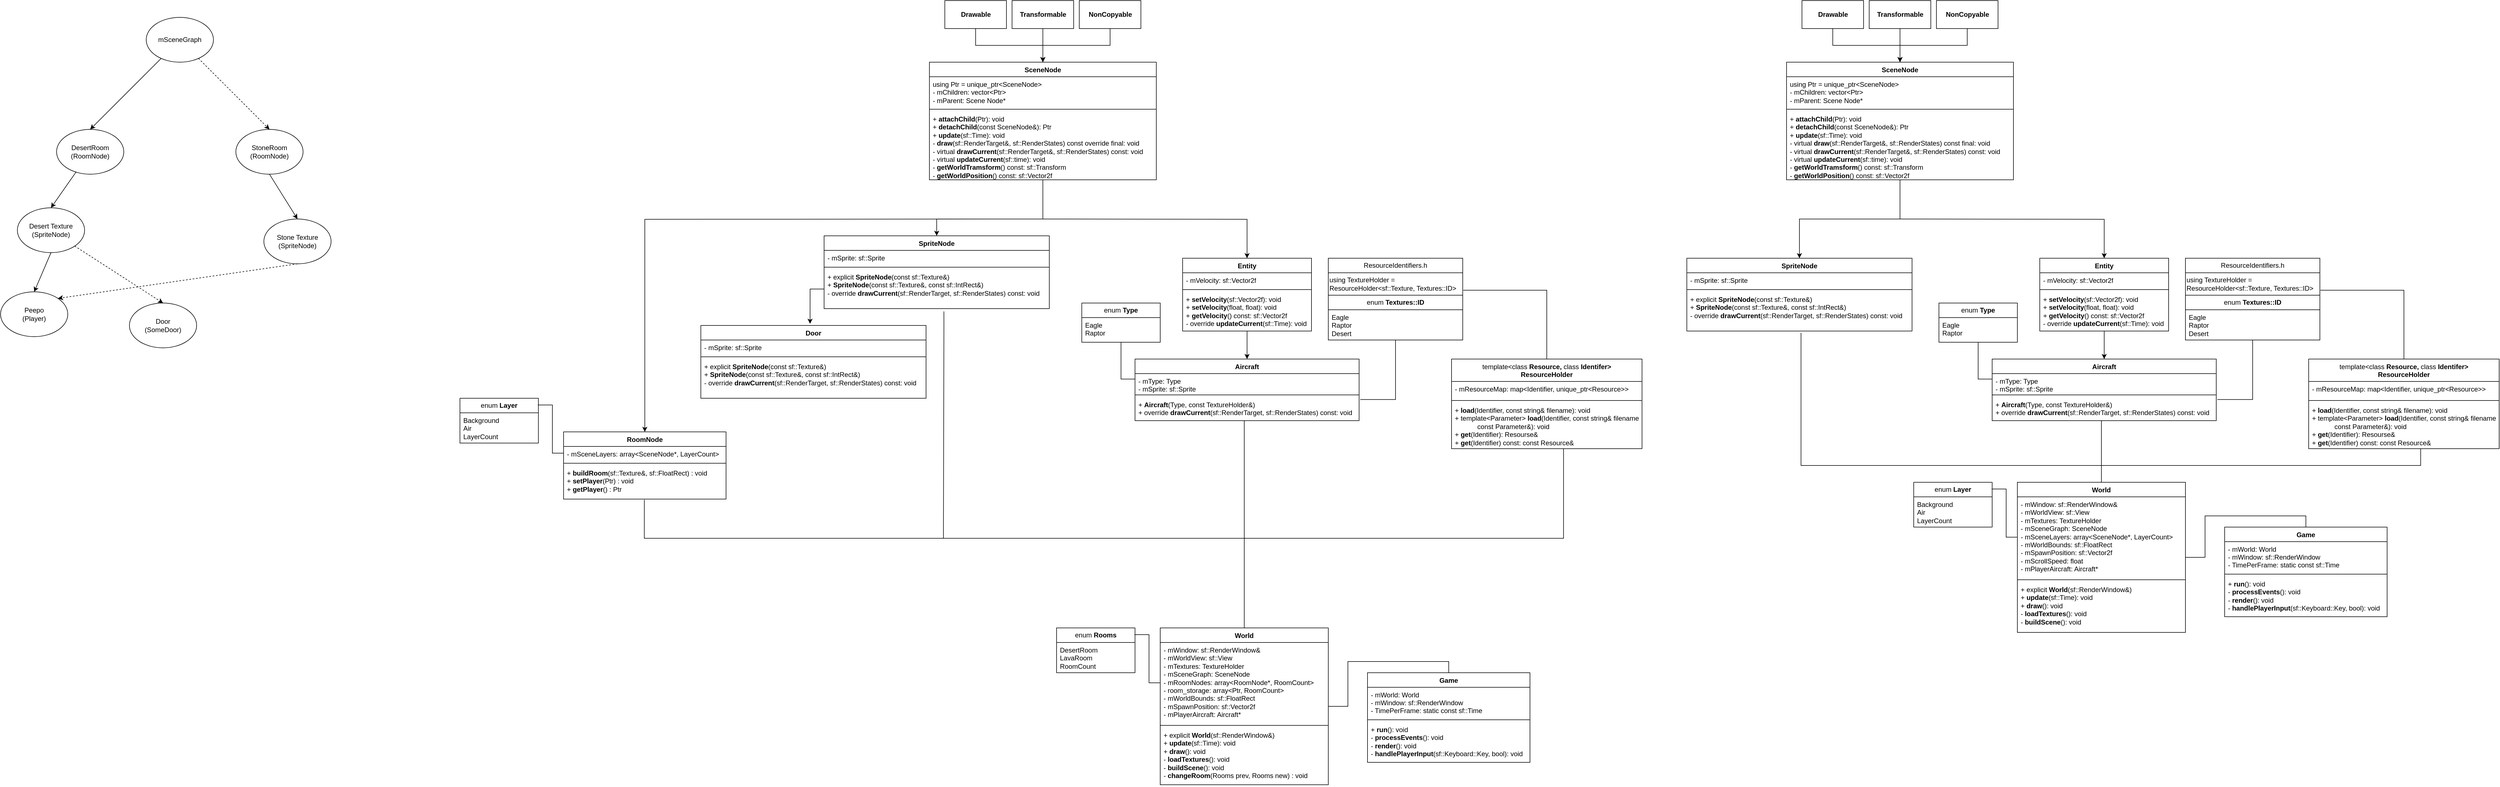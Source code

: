 <mxfile version="21.3.3" type="device">
  <diagram id="C5RBs43oDa-KdzZeNtuy" name="Page-1">
    <mxGraphModel dx="4742" dy="791" grid="1" gridSize="10" guides="1" tooltips="1" connect="1" arrows="1" fold="1" page="1" pageScale="1" pageWidth="827" pageHeight="1169" math="0" shadow="0">
      <root>
        <mxCell id="WIyWlLk6GJQsqaUBKTNV-0" />
        <mxCell id="WIyWlLk6GJQsqaUBKTNV-1" parent="WIyWlLk6GJQsqaUBKTNV-0" />
        <mxCell id="zkfFHV4jXpPFQw0GAbJ--0" value="Game" style="swimlane;fontStyle=1;align=center;verticalAlign=top;childLayout=stackLayout;horizontal=1;startSize=26;horizontalStack=0;resizeParent=1;resizeLast=0;collapsible=1;marginBottom=0;rounded=0;shadow=0;strokeWidth=1;" parent="WIyWlLk6GJQsqaUBKTNV-1" vertex="1">
          <mxGeometry x="790" y="950" width="290" height="160" as="geometry">
            <mxRectangle x="230" y="140" width="160" height="26" as="alternateBounds" />
          </mxGeometry>
        </mxCell>
        <mxCell id="zkfFHV4jXpPFQw0GAbJ--1" value="- mWorld: World&#xa;- mWindow: sf::RenderWindow&#xa;- TimePerFrame: static const sf::Time" style="text;align=left;verticalAlign=top;spacingLeft=4;spacingRight=4;overflow=hidden;rotatable=0;points=[[0,0.5],[1,0.5]];portConstraint=eastwest;" parent="zkfFHV4jXpPFQw0GAbJ--0" vertex="1">
          <mxGeometry y="26" width="290" height="54" as="geometry" />
        </mxCell>
        <mxCell id="zkfFHV4jXpPFQw0GAbJ--4" value="" style="line;html=1;strokeWidth=1;align=left;verticalAlign=middle;spacingTop=-1;spacingLeft=3;spacingRight=3;rotatable=0;labelPosition=right;points=[];portConstraint=eastwest;" parent="zkfFHV4jXpPFQw0GAbJ--0" vertex="1">
          <mxGeometry y="80" width="290" height="8" as="geometry" />
        </mxCell>
        <mxCell id="kBqu7igjsJm5EsjZnPIc-30" value="+ &lt;b&gt;run&lt;/b&gt;(): void&lt;br&gt;- &lt;b&gt;processEvents&lt;/b&gt;(): void&lt;br&gt;- &lt;b&gt;render&lt;/b&gt;(): void&lt;br&gt;- &lt;b&gt;handlePlayerInput&lt;/b&gt;(sf::Keyboard::Key, bool): void" style="text;align=left;verticalAlign=top;spacingLeft=4;spacingRight=4;overflow=hidden;rotatable=0;points=[[0,0.5],[1,0.5]];portConstraint=eastwest;fontStyle=0;whiteSpace=wrap;html=1;" parent="zkfFHV4jXpPFQw0GAbJ--0" vertex="1">
          <mxGeometry y="88" width="290" height="72" as="geometry" />
        </mxCell>
        <mxCell id="kBqu7igjsJm5EsjZnPIc-31" style="edgeStyle=orthogonalEdgeStyle;rounded=0;orthogonalLoop=1;jettySize=auto;html=1;entryX=0.5;entryY=0;entryDx=0;entryDy=0;endArrow=none;endFill=0;" parent="WIyWlLk6GJQsqaUBKTNV-1" source="TaPDNZF319cpXoHS3bE2-1" target="zkfFHV4jXpPFQw0GAbJ--0" edge="1">
          <mxGeometry relative="1" as="geometry" />
        </mxCell>
        <mxCell id="TaPDNZF319cpXoHS3bE2-1" value="World" style="swimlane;fontStyle=1;align=center;verticalAlign=top;childLayout=stackLayout;horizontal=1;startSize=26;horizontalStack=0;resizeParent=1;resizeParentMax=0;resizeLast=0;collapsible=1;marginBottom=0;whiteSpace=wrap;html=1;" parent="WIyWlLk6GJQsqaUBKTNV-1" vertex="1">
          <mxGeometry x="420" y="870" width="300" height="268" as="geometry" />
        </mxCell>
        <mxCell id="TaPDNZF319cpXoHS3bE2-2" value="- mWindow: sf::RenderWindow&amp;amp;&lt;br&gt;- mWorldView: sf::View&lt;br&gt;- mTextures: TextureHolder&lt;br&gt;- mSceneGraph: SceneNode&lt;br&gt;- mSceneLayers: array&amp;lt;SceneNode*, LayerCount&amp;gt;&lt;br&gt;- mWorldBounds: sf::FloatRect&lt;br&gt;- mSpawnPosition: sf::Vector2f&lt;br&gt;- mScrollSpeed: float&lt;br&gt;- mPlayerAircraft: Aircraft*" style="text;strokeColor=none;fillColor=none;align=left;verticalAlign=top;spacingLeft=4;spacingRight=4;overflow=hidden;rotatable=0;points=[[0,0.5],[1,0.5]];portConstraint=eastwest;whiteSpace=wrap;html=1;" parent="TaPDNZF319cpXoHS3bE2-1" vertex="1">
          <mxGeometry y="26" width="300" height="144" as="geometry" />
        </mxCell>
        <mxCell id="TaPDNZF319cpXoHS3bE2-3" value="" style="line;strokeWidth=1;fillColor=none;align=left;verticalAlign=middle;spacingTop=-1;spacingLeft=3;spacingRight=3;rotatable=0;labelPosition=right;points=[];portConstraint=eastwest;strokeColor=inherit;" parent="TaPDNZF319cpXoHS3bE2-1" vertex="1">
          <mxGeometry y="170" width="300" height="8" as="geometry" />
        </mxCell>
        <mxCell id="kBqu7igjsJm5EsjZnPIc-18" value="+ explicit&lt;b&gt; World&lt;/b&gt;(sf::RenderWindow&amp;amp;)&lt;br&gt;+ &lt;b&gt;update&lt;/b&gt;(sf::Time): void&lt;br&gt;+ &lt;b&gt;draw&lt;/b&gt;(): void&lt;br&gt;- &lt;b&gt;loadTextures&lt;/b&gt;(): void&lt;br&gt;- &lt;b&gt;buildScene&lt;/b&gt;(): void&lt;br&gt;" style="text;strokeColor=none;fillColor=none;align=left;verticalAlign=top;spacingLeft=4;spacingRight=4;overflow=hidden;rotatable=0;points=[[0,0.5],[1,0.5]];portConstraint=eastwest;whiteSpace=wrap;html=1;" parent="TaPDNZF319cpXoHS3bE2-1" vertex="1">
          <mxGeometry y="178" width="300" height="90" as="geometry" />
        </mxCell>
        <mxCell id="kBqu7igjsJm5EsjZnPIc-15" style="edgeStyle=orthogonalEdgeStyle;rounded=0;orthogonalLoop=1;jettySize=auto;html=1;" parent="WIyWlLk6GJQsqaUBKTNV-1" source="TaPDNZF319cpXoHS3bE2-6" target="kBqu7igjsJm5EsjZnPIc-11" edge="1">
          <mxGeometry relative="1" as="geometry" />
        </mxCell>
        <mxCell id="kBqu7igjsJm5EsjZnPIc-24" style="edgeStyle=orthogonalEdgeStyle;rounded=0;orthogonalLoop=1;jettySize=auto;html=1;entryX=0.5;entryY=0;entryDx=0;entryDy=0;" parent="WIyWlLk6GJQsqaUBKTNV-1" target="TaPDNZF319cpXoHS3bE2-19" edge="1">
          <mxGeometry relative="1" as="geometry">
            <mxPoint x="211" y="400" as="sourcePoint" />
          </mxGeometry>
        </mxCell>
        <mxCell id="TaPDNZF319cpXoHS3bE2-6" value="SceneNode" style="swimlane;fontStyle=1;align=center;verticalAlign=top;childLayout=stackLayout;horizontal=1;startSize=26;horizontalStack=0;resizeParent=1;resizeParentMax=0;resizeLast=0;collapsible=1;marginBottom=0;whiteSpace=wrap;html=1;" parent="WIyWlLk6GJQsqaUBKTNV-1" vertex="1">
          <mxGeometry x="8" y="120" width="405" height="210" as="geometry" />
        </mxCell>
        <mxCell id="TaPDNZF319cpXoHS3bE2-7" value="using Ptr = unique_ptr&amp;lt;SceneNode&amp;gt;&lt;br&gt;- mChildren: vector&amp;lt;Ptr&amp;gt;&lt;br&gt;- mParent: Scene Node*" style="text;strokeColor=none;fillColor=none;align=left;verticalAlign=top;spacingLeft=4;spacingRight=4;overflow=hidden;rotatable=0;points=[[0,0.5],[1,0.5]];portConstraint=eastwest;whiteSpace=wrap;html=1;" parent="TaPDNZF319cpXoHS3bE2-6" vertex="1">
          <mxGeometry y="26" width="405" height="54" as="geometry" />
        </mxCell>
        <mxCell id="TaPDNZF319cpXoHS3bE2-8" value="" style="line;strokeWidth=1;fillColor=none;align=left;verticalAlign=middle;spacingTop=-1;spacingLeft=3;spacingRight=3;rotatable=0;labelPosition=right;points=[];portConstraint=eastwest;strokeColor=inherit;" parent="TaPDNZF319cpXoHS3bE2-6" vertex="1">
          <mxGeometry y="80" width="405" height="8" as="geometry" />
        </mxCell>
        <mxCell id="TaPDNZF319cpXoHS3bE2-9" value="+ &lt;b&gt;attachChild&lt;/b&gt;(Ptr): void&lt;br&gt;+ &lt;b&gt;detachChild&lt;/b&gt;(const SceneNode&amp;amp;): Ptr&lt;br&gt;+ &lt;b&gt;update&lt;/b&gt;(sf::Time): void&lt;br&gt;- virtual &lt;b&gt;draw&lt;/b&gt;(sf::RenderTarget&amp;amp;, sf::RenderStates) const final: void&lt;br&gt;- virtual &lt;b&gt;drawCurrent&lt;/b&gt;(sf::RenderTarget&amp;amp;, sf::RenderStates) const: void&lt;br&gt;- virtual &lt;b&gt;updateCurrent&lt;/b&gt;(sf::time): void&lt;br&gt;- &lt;b&gt;getWorldTramsform&lt;/b&gt;() const: sf::Transform&lt;br&gt;- &lt;b&gt;getWorldPosition&lt;/b&gt;() const: sf::Vector2f" style="text;strokeColor=none;fillColor=none;align=left;verticalAlign=top;spacingLeft=4;spacingRight=4;overflow=hidden;rotatable=0;points=[[0,0.5],[1,0.5]];portConstraint=eastwest;whiteSpace=wrap;html=1;" parent="TaPDNZF319cpXoHS3bE2-6" vertex="1">
          <mxGeometry y="88" width="405" height="122" as="geometry" />
        </mxCell>
        <mxCell id="TaPDNZF319cpXoHS3bE2-14" style="edgeStyle=orthogonalEdgeStyle;rounded=0;orthogonalLoop=1;jettySize=auto;html=1;entryX=0.5;entryY=0;entryDx=0;entryDy=0;" parent="WIyWlLk6GJQsqaUBKTNV-1" source="TaPDNZF319cpXoHS3bE2-10" target="TaPDNZF319cpXoHS3bE2-6" edge="1">
          <mxGeometry relative="1" as="geometry" />
        </mxCell>
        <mxCell id="TaPDNZF319cpXoHS3bE2-10" value="&lt;b&gt;Drawable&lt;/b&gt;" style="html=1;whiteSpace=wrap;" parent="WIyWlLk6GJQsqaUBKTNV-1" vertex="1">
          <mxGeometry x="35.5" y="10" width="110" height="50" as="geometry" />
        </mxCell>
        <mxCell id="TaPDNZF319cpXoHS3bE2-16" style="edgeStyle=orthogonalEdgeStyle;rounded=0;orthogonalLoop=1;jettySize=auto;html=1;" parent="WIyWlLk6GJQsqaUBKTNV-1" source="TaPDNZF319cpXoHS3bE2-11" target="TaPDNZF319cpXoHS3bE2-6" edge="1">
          <mxGeometry relative="1" as="geometry" />
        </mxCell>
        <mxCell id="TaPDNZF319cpXoHS3bE2-11" value="&lt;b&gt;NonCopyable&lt;/b&gt;" style="html=1;whiteSpace=wrap;" parent="WIyWlLk6GJQsqaUBKTNV-1" vertex="1">
          <mxGeometry x="275.5" y="10" width="110" height="50" as="geometry" />
        </mxCell>
        <mxCell id="TaPDNZF319cpXoHS3bE2-15" style="edgeStyle=orthogonalEdgeStyle;rounded=0;orthogonalLoop=1;jettySize=auto;html=1;entryX=0.5;entryY=0;entryDx=0;entryDy=0;" parent="WIyWlLk6GJQsqaUBKTNV-1" source="TaPDNZF319cpXoHS3bE2-12" target="TaPDNZF319cpXoHS3bE2-6" edge="1">
          <mxGeometry relative="1" as="geometry">
            <mxPoint x="225.5" y="120" as="targetPoint" />
            <Array as="points" />
          </mxGeometry>
        </mxCell>
        <mxCell id="TaPDNZF319cpXoHS3bE2-12" value="&lt;b&gt;Transformable&lt;/b&gt;" style="html=1;whiteSpace=wrap;" parent="WIyWlLk6GJQsqaUBKTNV-1" vertex="1">
          <mxGeometry x="155.5" y="10" width="110" height="50" as="geometry" />
        </mxCell>
        <mxCell id="TaPDNZF319cpXoHS3bE2-33" style="edgeStyle=orthogonalEdgeStyle;rounded=0;orthogonalLoop=1;jettySize=auto;html=1;entryX=0.5;entryY=0;entryDx=0;entryDy=0;" parent="WIyWlLk6GJQsqaUBKTNV-1" source="TaPDNZF319cpXoHS3bE2-19" target="TaPDNZF319cpXoHS3bE2-24" edge="1">
          <mxGeometry relative="1" as="geometry" />
        </mxCell>
        <mxCell id="TaPDNZF319cpXoHS3bE2-19" value="Entity" style="swimlane;fontStyle=1;align=center;verticalAlign=top;childLayout=stackLayout;horizontal=1;startSize=26;horizontalStack=0;resizeParent=1;resizeParentMax=0;resizeLast=0;collapsible=1;marginBottom=0;whiteSpace=wrap;html=1;" parent="WIyWlLk6GJQsqaUBKTNV-1" vertex="1">
          <mxGeometry x="460" y="470" width="230" height="130" as="geometry" />
        </mxCell>
        <mxCell id="TaPDNZF319cpXoHS3bE2-20" value="- mVelocity: sf::Vector2f" style="text;strokeColor=none;fillColor=none;align=left;verticalAlign=top;spacingLeft=4;spacingRight=4;overflow=hidden;rotatable=0;points=[[0,0.5],[1,0.5]];portConstraint=eastwest;whiteSpace=wrap;html=1;" parent="TaPDNZF319cpXoHS3bE2-19" vertex="1">
          <mxGeometry y="26" width="230" height="26" as="geometry" />
        </mxCell>
        <mxCell id="TaPDNZF319cpXoHS3bE2-21" value="" style="line;strokeWidth=1;fillColor=none;align=left;verticalAlign=middle;spacingTop=-1;spacingLeft=3;spacingRight=3;rotatable=0;labelPosition=right;points=[];portConstraint=eastwest;strokeColor=inherit;" parent="TaPDNZF319cpXoHS3bE2-19" vertex="1">
          <mxGeometry y="52" width="230" height="8" as="geometry" />
        </mxCell>
        <mxCell id="TaPDNZF319cpXoHS3bE2-22" value="+ &lt;b&gt;setVelocity&lt;/b&gt;(sf::Vector2f): void&lt;br&gt;+ &lt;b&gt;setVelocity&lt;/b&gt;(float, float): void&lt;br&gt;+ &lt;b&gt;getVelocity&lt;/b&gt;() const: sf::Vector2f&lt;br&gt;- override &lt;b&gt;updateCurrent&lt;/b&gt;(sf::Time): void" style="text;strokeColor=none;fillColor=none;align=left;verticalAlign=top;spacingLeft=4;spacingRight=4;overflow=hidden;rotatable=0;points=[[0,0.5],[1,0.5]];portConstraint=eastwest;whiteSpace=wrap;html=1;" parent="TaPDNZF319cpXoHS3bE2-19" vertex="1">
          <mxGeometry y="60" width="230" height="70" as="geometry" />
        </mxCell>
        <mxCell id="kBqu7igjsJm5EsjZnPIc-25" style="edgeStyle=orthogonalEdgeStyle;rounded=0;orthogonalLoop=1;jettySize=auto;html=1;entryX=0.5;entryY=0;entryDx=0;entryDy=0;endArrow=none;endFill=0;" parent="WIyWlLk6GJQsqaUBKTNV-1" source="TaPDNZF319cpXoHS3bE2-24" target="TaPDNZF319cpXoHS3bE2-1" edge="1">
          <mxGeometry relative="1" as="geometry">
            <Array as="points">
              <mxPoint x="570" y="790" />
              <mxPoint x="570" y="790" />
            </Array>
          </mxGeometry>
        </mxCell>
        <mxCell id="TaPDNZF319cpXoHS3bE2-24" value="Aircraft" style="swimlane;fontStyle=1;align=center;verticalAlign=top;childLayout=stackLayout;horizontal=1;startSize=26;horizontalStack=0;resizeParent=1;resizeParentMax=0;resizeLast=0;collapsible=1;marginBottom=0;whiteSpace=wrap;html=1;" parent="WIyWlLk6GJQsqaUBKTNV-1" vertex="1">
          <mxGeometry x="375" y="650" width="400" height="110" as="geometry" />
        </mxCell>
        <mxCell id="TaPDNZF319cpXoHS3bE2-25" value="- mType: Type&lt;br&gt;- mSprite: sf::Sprite" style="text;strokeColor=none;fillColor=none;align=left;verticalAlign=top;spacingLeft=4;spacingRight=4;overflow=hidden;rotatable=0;points=[[0,0.5],[1,0.5]];portConstraint=eastwest;whiteSpace=wrap;html=1;" parent="TaPDNZF319cpXoHS3bE2-24" vertex="1">
          <mxGeometry y="26" width="400" height="34" as="geometry" />
        </mxCell>
        <mxCell id="TaPDNZF319cpXoHS3bE2-26" value="" style="line;strokeWidth=1;fillColor=none;align=left;verticalAlign=middle;spacingTop=-1;spacingLeft=3;spacingRight=3;rotatable=0;labelPosition=right;points=[];portConstraint=eastwest;strokeColor=inherit;" parent="TaPDNZF319cpXoHS3bE2-24" vertex="1">
          <mxGeometry y="60" width="400" height="8" as="geometry" />
        </mxCell>
        <mxCell id="TaPDNZF319cpXoHS3bE2-27" value="+ &lt;b&gt;Aircraft&lt;/b&gt;(Type, const TextureHolder&amp;amp;)&lt;br&gt;+ override &lt;b&gt;drawCurrent&lt;/b&gt;(sf::RenderTarget, sf::RenderStates) const: void" style="text;strokeColor=none;fillColor=none;align=left;verticalAlign=top;spacingLeft=4;spacingRight=4;overflow=hidden;rotatable=0;points=[[0,0.5],[1,0.5]];portConstraint=eastwest;whiteSpace=wrap;html=1;" parent="TaPDNZF319cpXoHS3bE2-24" vertex="1">
          <mxGeometry y="68" width="400" height="42" as="geometry" />
        </mxCell>
        <mxCell id="TaPDNZF319cpXoHS3bE2-32" style="edgeStyle=orthogonalEdgeStyle;rounded=0;orthogonalLoop=1;jettySize=auto;html=1;endArrow=none;endFill=0;entryX=-0.001;entryY=0.286;entryDx=0;entryDy=0;entryPerimeter=0;" parent="WIyWlLk6GJQsqaUBKTNV-1" source="TaPDNZF319cpXoHS3bE2-28" target="TaPDNZF319cpXoHS3bE2-25" edge="1">
          <mxGeometry relative="1" as="geometry">
            <mxPoint x="609" y="454" as="targetPoint" />
          </mxGeometry>
        </mxCell>
        <mxCell id="TaPDNZF319cpXoHS3bE2-28" value="enum &lt;b&gt;Type&lt;/b&gt;" style="swimlane;fontStyle=0;childLayout=stackLayout;horizontal=1;startSize=26;fillColor=none;horizontalStack=0;resizeParent=1;resizeParentMax=0;resizeLast=0;collapsible=1;marginBottom=0;whiteSpace=wrap;html=1;" parent="WIyWlLk6GJQsqaUBKTNV-1" vertex="1">
          <mxGeometry x="280" y="550" width="140" height="70" as="geometry" />
        </mxCell>
        <mxCell id="TaPDNZF319cpXoHS3bE2-29" value="Eagle&lt;br&gt;Raptor" style="text;strokeColor=none;fillColor=none;align=left;verticalAlign=top;spacingLeft=4;spacingRight=4;overflow=hidden;rotatable=0;points=[[0,0.5],[1,0.5]];portConstraint=eastwest;whiteSpace=wrap;html=1;" parent="TaPDNZF319cpXoHS3bE2-28" vertex="1">
          <mxGeometry y="26" width="140" height="44" as="geometry" />
        </mxCell>
        <mxCell id="kBqu7igjsJm5EsjZnPIc-9" style="edgeStyle=orthogonalEdgeStyle;rounded=0;orthogonalLoop=1;jettySize=auto;html=1;entryX=1.004;entryY=0.778;entryDx=0;entryDy=0;entryPerimeter=0;endArrow=none;endFill=0;exitX=0.5;exitY=0;exitDx=0;exitDy=0;" parent="WIyWlLk6GJQsqaUBKTNV-1" source="C1zI4-NL4ajHAc3gWiSW-0" target="kBqu7igjsJm5EsjZnPIc-8" edge="1">
          <mxGeometry relative="1" as="geometry" />
        </mxCell>
        <mxCell id="kBqu7igjsJm5EsjZnPIc-26" style="edgeStyle=orthogonalEdgeStyle;rounded=0;orthogonalLoop=1;jettySize=auto;html=1;entryX=0.5;entryY=0;entryDx=0;entryDy=0;endArrow=none;endFill=0;exitX=0.588;exitY=1;exitDx=0;exitDy=0;exitPerimeter=0;" parent="WIyWlLk6GJQsqaUBKTNV-1" source="C1zI4-NL4ajHAc3gWiSW-3" target="TaPDNZF319cpXoHS3bE2-1" edge="1">
          <mxGeometry relative="1" as="geometry" />
        </mxCell>
        <mxCell id="C1zI4-NL4ajHAc3gWiSW-0" value="&lt;span style=&quot;font-weight: normal;&quot;&gt;template&amp;lt;class&lt;/span&gt; Resource, &lt;span style=&quot;font-weight: normal;&quot;&gt;class&lt;/span&gt; Identifer&amp;gt;&lt;br&gt;ResourceHolder" style="swimlane;fontStyle=1;align=center;verticalAlign=top;childLayout=stackLayout;horizontal=1;startSize=40;horizontalStack=0;resizeParent=1;resizeParentMax=0;resizeLast=0;collapsible=1;marginBottom=0;whiteSpace=wrap;html=1;" parent="WIyWlLk6GJQsqaUBKTNV-1" vertex="1">
          <mxGeometry x="940" y="650" width="340" height="160" as="geometry">
            <mxRectangle x="1010" y="20" width="280" height="40" as="alternateBounds" />
          </mxGeometry>
        </mxCell>
        <mxCell id="C1zI4-NL4ajHAc3gWiSW-1" value="- mResourceMap: map&amp;lt;Identifier, unique_ptr&amp;lt;Resource&amp;gt;&amp;gt;" style="text;strokeColor=none;fillColor=none;align=left;verticalAlign=top;spacingLeft=4;spacingRight=4;overflow=hidden;rotatable=0;points=[[0,0.5],[1,0.5]];portConstraint=eastwest;whiteSpace=wrap;html=1;" parent="C1zI4-NL4ajHAc3gWiSW-0" vertex="1">
          <mxGeometry y="40" width="340" height="30" as="geometry" />
        </mxCell>
        <mxCell id="C1zI4-NL4ajHAc3gWiSW-2" value="" style="line;strokeWidth=1;fillColor=none;align=left;verticalAlign=middle;spacingTop=-1;spacingLeft=3;spacingRight=3;rotatable=0;labelPosition=right;points=[];portConstraint=eastwest;strokeColor=inherit;" parent="C1zI4-NL4ajHAc3gWiSW-0" vertex="1">
          <mxGeometry y="70" width="340" height="8" as="geometry" />
        </mxCell>
        <mxCell id="C1zI4-NL4ajHAc3gWiSW-3" value="+ &lt;b&gt;load&lt;/b&gt;(Identifier, const string&amp;amp; filename): void&lt;br&gt;+ template&amp;lt;&lt;span style=&quot;border-color: var(--border-color);&quot;&gt;Parameter&lt;/span&gt;&amp;gt;&amp;nbsp;&lt;b&gt;load&lt;/b&gt;(Identifier, const string&amp;amp; filename&lt;br&gt;&lt;span style=&quot;white-space: pre;&quot;&gt; &lt;/span&gt;&lt;span style=&quot;white-space: pre;&quot;&gt; &lt;/span&gt;&lt;span style=&quot;white-space: pre;&quot;&gt; &lt;/span&gt;&lt;span style=&quot;white-space: pre;&quot;&gt; &lt;/span&gt;&lt;span style=&quot;white-space: pre;&quot;&gt; &lt;/span&gt;&amp;nbsp; &amp;nbsp; &amp;nbsp; &amp;nbsp;const Parameter&amp;amp;): void&lt;br&gt;+ &lt;b&gt;get&lt;/b&gt;(Identifier): Resourse&amp;amp;&lt;br&gt;+ &lt;b&gt;get&lt;/b&gt;(Identifier) const: const Resource&amp;amp;" style="text;strokeColor=none;fillColor=none;align=left;verticalAlign=top;spacingLeft=4;spacingRight=4;overflow=hidden;rotatable=0;points=[[0,0.5],[1,0.5]];portConstraint=eastwest;whiteSpace=wrap;html=1;" parent="C1zI4-NL4ajHAc3gWiSW-0" vertex="1">
          <mxGeometry y="78" width="340" height="82" as="geometry" />
        </mxCell>
        <mxCell id="kBqu7igjsJm5EsjZnPIc-10" style="edgeStyle=orthogonalEdgeStyle;rounded=0;orthogonalLoop=1;jettySize=auto;html=1;entryX=1.005;entryY=0.102;entryDx=0;entryDy=0;entryPerimeter=0;endArrow=none;endFill=0;" parent="WIyWlLk6GJQsqaUBKTNV-1" source="kBqu7igjsJm5EsjZnPIc-4" target="TaPDNZF319cpXoHS3bE2-27" edge="1">
          <mxGeometry relative="1" as="geometry" />
        </mxCell>
        <mxCell id="kBqu7igjsJm5EsjZnPIc-4" value="ResourceIdentifiers.h" style="swimlane;fontStyle=0;childLayout=stackLayout;horizontal=1;startSize=26;fillColor=none;horizontalStack=0;resizeParent=1;resizeParentMax=0;resizeLast=0;collapsible=1;marginBottom=0;whiteSpace=wrap;html=1;" parent="WIyWlLk6GJQsqaUBKTNV-1" vertex="1">
          <mxGeometry x="720" y="470" width="240" height="146" as="geometry" />
        </mxCell>
        <mxCell id="kBqu7igjsJm5EsjZnPIc-8" value="&lt;div style=&quot;&quot;&gt;&lt;span style=&quot;background-color: initial;&quot;&gt;using TextureHolder =&lt;/span&gt;&lt;/div&gt;ResourceHolder&amp;lt;sf::Texture, Textures::ID&amp;gt;" style="text;html=1;align=left;verticalAlign=middle;resizable=0;points=[];autosize=1;strokeColor=none;fillColor=none;" parent="kBqu7igjsJm5EsjZnPIc-4" vertex="1">
          <mxGeometry y="26" width="240" height="40" as="geometry" />
        </mxCell>
        <mxCell id="kBqu7igjsJm5EsjZnPIc-0" value="enum &lt;b&gt;Textures::ID&lt;/b&gt;" style="swimlane;fontStyle=0;childLayout=stackLayout;horizontal=1;startSize=26;fillColor=none;horizontalStack=0;resizeParent=1;resizeParentMax=0;resizeLast=0;collapsible=1;marginBottom=0;whiteSpace=wrap;html=1;" parent="kBqu7igjsJm5EsjZnPIc-4" vertex="1">
          <mxGeometry y="66" width="240" height="80" as="geometry" />
        </mxCell>
        <mxCell id="kBqu7igjsJm5EsjZnPIc-2" value="Eagle&lt;br&gt;Raptor&lt;br&gt;Desert" style="text;strokeColor=none;fillColor=none;align=left;verticalAlign=top;spacingLeft=4;spacingRight=4;overflow=hidden;rotatable=0;points=[[0,0.5],[1,0.5]];portConstraint=eastwest;whiteSpace=wrap;html=1;" parent="kBqu7igjsJm5EsjZnPIc-0" vertex="1">
          <mxGeometry y="26" width="240" height="54" as="geometry" />
        </mxCell>
        <mxCell id="kBqu7igjsJm5EsjZnPIc-27" style="edgeStyle=orthogonalEdgeStyle;rounded=0;orthogonalLoop=1;jettySize=auto;html=1;exitX=0.507;exitY=1.043;exitDx=0;exitDy=0;exitPerimeter=0;endArrow=none;endFill=0;" parent="WIyWlLk6GJQsqaUBKTNV-1" source="kBqu7igjsJm5EsjZnPIc-14" edge="1">
          <mxGeometry relative="1" as="geometry">
            <mxPoint x="570" y="870" as="targetPoint" />
            <Array as="points">
              <mxPoint x="34" y="840" />
              <mxPoint x="570" y="840" />
            </Array>
          </mxGeometry>
        </mxCell>
        <mxCell id="kBqu7igjsJm5EsjZnPIc-11" value="SpriteNode" style="swimlane;fontStyle=1;align=center;verticalAlign=top;childLayout=stackLayout;horizontal=1;startSize=26;horizontalStack=0;resizeParent=1;resizeParentMax=0;resizeLast=0;collapsible=1;marginBottom=0;whiteSpace=wrap;html=1;" parent="WIyWlLk6GJQsqaUBKTNV-1" vertex="1">
          <mxGeometry x="-170" y="470" width="402" height="130" as="geometry" />
        </mxCell>
        <mxCell id="kBqu7igjsJm5EsjZnPIc-12" value="- mSprite: sf::Sprite" style="text;strokeColor=none;fillColor=none;align=left;verticalAlign=top;spacingLeft=4;spacingRight=4;overflow=hidden;rotatable=0;points=[[0,0.5],[1,0.5]];portConstraint=eastwest;whiteSpace=wrap;html=1;" parent="kBqu7igjsJm5EsjZnPIc-11" vertex="1">
          <mxGeometry y="26" width="402" height="26" as="geometry" />
        </mxCell>
        <mxCell id="kBqu7igjsJm5EsjZnPIc-13" value="" style="line;strokeWidth=1;fillColor=none;align=left;verticalAlign=middle;spacingTop=-1;spacingLeft=3;spacingRight=3;rotatable=0;labelPosition=right;points=[];portConstraint=eastwest;strokeColor=inherit;" parent="kBqu7igjsJm5EsjZnPIc-11" vertex="1">
          <mxGeometry y="52" width="402" height="8" as="geometry" />
        </mxCell>
        <mxCell id="kBqu7igjsJm5EsjZnPIc-14" value="+ explicit&lt;b&gt; SpriteNode&lt;/b&gt;(const sf::Texture&amp;amp;)&lt;br&gt;+ &lt;b&gt;SpriteNode&lt;/b&gt;(const sf::Texture&amp;amp;, const sf::IntRect&amp;amp;)&lt;br&gt;- override &lt;b&gt;drawCurrent&lt;/b&gt;(sf::RenderTarget, sf::RenderStates) const: void" style="text;strokeColor=none;fillColor=none;align=left;verticalAlign=top;spacingLeft=4;spacingRight=4;overflow=hidden;rotatable=0;points=[[0,0.5],[1,0.5]];portConstraint=eastwest;whiteSpace=wrap;html=1;" parent="kBqu7igjsJm5EsjZnPIc-11" vertex="1">
          <mxGeometry y="60" width="402" height="70" as="geometry" />
        </mxCell>
        <mxCell id="kBqu7igjsJm5EsjZnPIc-21" style="edgeStyle=orthogonalEdgeStyle;rounded=0;orthogonalLoop=1;jettySize=auto;html=1;entryX=0;entryY=0.5;entryDx=0;entryDy=0;endArrow=none;endFill=0;exitX=0.993;exitY=0.15;exitDx=0;exitDy=0;exitPerimeter=0;" parent="WIyWlLk6GJQsqaUBKTNV-1" source="kBqu7igjsJm5EsjZnPIc-19" target="TaPDNZF319cpXoHS3bE2-2" edge="1">
          <mxGeometry relative="1" as="geometry">
            <mxPoint x="380" y="910" as="sourcePoint" />
            <Array as="points">
              <mxPoint x="400" y="882" />
              <mxPoint x="400" y="968" />
            </Array>
          </mxGeometry>
        </mxCell>
        <mxCell id="kBqu7igjsJm5EsjZnPIc-19" value="enum &lt;b&gt;Layer&lt;/b&gt;" style="swimlane;fontStyle=0;childLayout=stackLayout;horizontal=1;startSize=26;fillColor=none;horizontalStack=0;resizeParent=1;resizeParentMax=0;resizeLast=0;collapsible=1;marginBottom=0;whiteSpace=wrap;html=1;" parent="WIyWlLk6GJQsqaUBKTNV-1" vertex="1">
          <mxGeometry x="235" y="870" width="140" height="80" as="geometry" />
        </mxCell>
        <mxCell id="kBqu7igjsJm5EsjZnPIc-20" value="Background&lt;br&gt;Air&lt;br&gt;LayerCount" style="text;strokeColor=none;fillColor=none;align=left;verticalAlign=top;spacingLeft=4;spacingRight=4;overflow=hidden;rotatable=0;points=[[0,0.5],[1,0.5]];portConstraint=eastwest;whiteSpace=wrap;html=1;" parent="kBqu7igjsJm5EsjZnPIc-19" vertex="1">
          <mxGeometry y="26" width="140" height="54" as="geometry" />
        </mxCell>
        <mxCell id="WNt9tTBzEYhnYvB0Ojxt-0" value="Game" style="swimlane;fontStyle=1;align=center;verticalAlign=top;childLayout=stackLayout;horizontal=1;startSize=26;horizontalStack=0;resizeParent=1;resizeLast=0;collapsible=1;marginBottom=0;rounded=0;shadow=0;strokeWidth=1;" parent="WIyWlLk6GJQsqaUBKTNV-1" vertex="1">
          <mxGeometry x="-740" y="1210" width="290" height="160" as="geometry">
            <mxRectangle x="230" y="140" width="160" height="26" as="alternateBounds" />
          </mxGeometry>
        </mxCell>
        <mxCell id="WNt9tTBzEYhnYvB0Ojxt-1" value="- mWorld: World&#xa;- mWindow: sf::RenderWindow&#xa;- TimePerFrame: static const sf::Time" style="text;align=left;verticalAlign=top;spacingLeft=4;spacingRight=4;overflow=hidden;rotatable=0;points=[[0,0.5],[1,0.5]];portConstraint=eastwest;" parent="WNt9tTBzEYhnYvB0Ojxt-0" vertex="1">
          <mxGeometry y="26" width="290" height="54" as="geometry" />
        </mxCell>
        <mxCell id="WNt9tTBzEYhnYvB0Ojxt-2" value="" style="line;html=1;strokeWidth=1;align=left;verticalAlign=middle;spacingTop=-1;spacingLeft=3;spacingRight=3;rotatable=0;labelPosition=right;points=[];portConstraint=eastwest;" parent="WNt9tTBzEYhnYvB0Ojxt-0" vertex="1">
          <mxGeometry y="80" width="290" height="8" as="geometry" />
        </mxCell>
        <mxCell id="WNt9tTBzEYhnYvB0Ojxt-3" value="+ &lt;b&gt;run&lt;/b&gt;(): void&lt;br&gt;- &lt;b&gt;processEvents&lt;/b&gt;(): void&lt;br&gt;- &lt;b&gt;render&lt;/b&gt;(): void&lt;br&gt;- &lt;b&gt;handlePlayerInput&lt;/b&gt;(sf::Keyboard::Key, bool): void" style="text;align=left;verticalAlign=top;spacingLeft=4;spacingRight=4;overflow=hidden;rotatable=0;points=[[0,0.5],[1,0.5]];portConstraint=eastwest;fontStyle=0;whiteSpace=wrap;html=1;" parent="WNt9tTBzEYhnYvB0Ojxt-0" vertex="1">
          <mxGeometry y="88" width="290" height="72" as="geometry" />
        </mxCell>
        <mxCell id="WNt9tTBzEYhnYvB0Ojxt-4" style="edgeStyle=orthogonalEdgeStyle;rounded=0;orthogonalLoop=1;jettySize=auto;html=1;entryX=0.5;entryY=0;entryDx=0;entryDy=0;endArrow=none;endFill=0;" parent="WIyWlLk6GJQsqaUBKTNV-1" source="WNt9tTBzEYhnYvB0Ojxt-5" target="WNt9tTBzEYhnYvB0Ojxt-0" edge="1">
          <mxGeometry relative="1" as="geometry" />
        </mxCell>
        <mxCell id="WNt9tTBzEYhnYvB0Ojxt-5" value="World" style="swimlane;fontStyle=1;align=center;verticalAlign=top;childLayout=stackLayout;horizontal=1;startSize=26;horizontalStack=0;resizeParent=1;resizeParentMax=0;resizeLast=0;collapsible=1;marginBottom=0;whiteSpace=wrap;html=1;" parent="WIyWlLk6GJQsqaUBKTNV-1" vertex="1">
          <mxGeometry x="-1110" y="1130" width="300" height="280" as="geometry" />
        </mxCell>
        <mxCell id="WNt9tTBzEYhnYvB0Ojxt-6" value="- mWindow: sf::RenderWindow&amp;amp;&lt;br&gt;- mWorldView: sf::View&lt;br&gt;- mTextures: TextureHolder&lt;br&gt;- mSceneGraph: SceneNode&lt;br&gt;- mRoomNodes: array&amp;lt;RoomNode*, RoomCount&amp;gt;&lt;br&gt;- room_storage: array&amp;lt;Ptr, RoomCount&amp;gt;&lt;br&gt;- mWorldBounds: sf::FloatRect&lt;br&gt;- mSpawnPosition: sf::Vector2f&lt;br&gt;- mPlayerAircraft: Aircraft*" style="text;strokeColor=none;fillColor=none;align=left;verticalAlign=top;spacingLeft=4;spacingRight=4;overflow=hidden;rotatable=0;points=[[0,0.5],[1,0.5]];portConstraint=eastwest;whiteSpace=wrap;html=1;" parent="WNt9tTBzEYhnYvB0Ojxt-5" vertex="1">
          <mxGeometry y="26" width="300" height="144" as="geometry" />
        </mxCell>
        <mxCell id="WNt9tTBzEYhnYvB0Ojxt-7" value="" style="line;strokeWidth=1;fillColor=none;align=left;verticalAlign=middle;spacingTop=-1;spacingLeft=3;spacingRight=3;rotatable=0;labelPosition=right;points=[];portConstraint=eastwest;strokeColor=inherit;" parent="WNt9tTBzEYhnYvB0Ojxt-5" vertex="1">
          <mxGeometry y="170" width="300" height="8" as="geometry" />
        </mxCell>
        <mxCell id="WNt9tTBzEYhnYvB0Ojxt-8" value="+ explicit&lt;b&gt; World&lt;/b&gt;(sf::RenderWindow&amp;amp;)&lt;br&gt;+ &lt;b&gt;update&lt;/b&gt;(sf::Time): void&lt;br&gt;+ &lt;b&gt;draw&lt;/b&gt;(): void&lt;br&gt;- &lt;b&gt;loadTextures&lt;/b&gt;(): void&lt;br&gt;- &lt;b&gt;buildScene&lt;/b&gt;(): void&lt;br&gt;-&amp;nbsp;&lt;b&gt;changeRoom&lt;/b&gt;(Rooms prev, Rooms new) : void" style="text;strokeColor=none;fillColor=none;align=left;verticalAlign=top;spacingLeft=4;spacingRight=4;overflow=hidden;rotatable=0;points=[[0,0.5],[1,0.5]];portConstraint=eastwest;whiteSpace=wrap;html=1;" parent="WNt9tTBzEYhnYvB0Ojxt-5" vertex="1">
          <mxGeometry y="178" width="300" height="102" as="geometry" />
        </mxCell>
        <mxCell id="WNt9tTBzEYhnYvB0Ojxt-9" style="edgeStyle=orthogonalEdgeStyle;rounded=0;orthogonalLoop=1;jettySize=auto;html=1;" parent="WIyWlLk6GJQsqaUBKTNV-1" source="WNt9tTBzEYhnYvB0Ojxt-11" target="WNt9tTBzEYhnYvB0Ojxt-46" edge="1">
          <mxGeometry relative="1" as="geometry">
            <Array as="points">
              <mxPoint x="-1319" y="400" />
              <mxPoint x="-1509" y="400" />
            </Array>
          </mxGeometry>
        </mxCell>
        <mxCell id="WNt9tTBzEYhnYvB0Ojxt-10" style="edgeStyle=orthogonalEdgeStyle;rounded=0;orthogonalLoop=1;jettySize=auto;html=1;entryX=0.5;entryY=0;entryDx=0;entryDy=0;" parent="WIyWlLk6GJQsqaUBKTNV-1" target="WNt9tTBzEYhnYvB0Ojxt-22" edge="1">
          <mxGeometry relative="1" as="geometry">
            <mxPoint x="-1319" y="400" as="sourcePoint" />
          </mxGeometry>
        </mxCell>
        <mxCell id="WNt9tTBzEYhnYvB0Ojxt-11" value="SceneNode" style="swimlane;fontStyle=1;align=center;verticalAlign=top;childLayout=stackLayout;horizontal=1;startSize=26;horizontalStack=0;resizeParent=1;resizeParentMax=0;resizeLast=0;collapsible=1;marginBottom=0;whiteSpace=wrap;html=1;" parent="WIyWlLk6GJQsqaUBKTNV-1" vertex="1">
          <mxGeometry x="-1522" y="120" width="405" height="210" as="geometry" />
        </mxCell>
        <mxCell id="WNt9tTBzEYhnYvB0Ojxt-12" value="using Ptr = unique_ptr&amp;lt;SceneNode&amp;gt;&lt;br&gt;- mChildren: vector&amp;lt;Ptr&amp;gt;&lt;br&gt;- mParent: Scene Node*" style="text;strokeColor=none;fillColor=none;align=left;verticalAlign=top;spacingLeft=4;spacingRight=4;overflow=hidden;rotatable=0;points=[[0,0.5],[1,0.5]];portConstraint=eastwest;whiteSpace=wrap;html=1;" parent="WNt9tTBzEYhnYvB0Ojxt-11" vertex="1">
          <mxGeometry y="26" width="405" height="54" as="geometry" />
        </mxCell>
        <mxCell id="WNt9tTBzEYhnYvB0Ojxt-13" value="" style="line;strokeWidth=1;fillColor=none;align=left;verticalAlign=middle;spacingTop=-1;spacingLeft=3;spacingRight=3;rotatable=0;labelPosition=right;points=[];portConstraint=eastwest;strokeColor=inherit;" parent="WNt9tTBzEYhnYvB0Ojxt-11" vertex="1">
          <mxGeometry y="80" width="405" height="8" as="geometry" />
        </mxCell>
        <mxCell id="WNt9tTBzEYhnYvB0Ojxt-14" value="+ &lt;b&gt;attachChild&lt;/b&gt;(Ptr): void&lt;br&gt;+ &lt;b&gt;detachChild&lt;/b&gt;(const SceneNode&amp;amp;): Ptr&lt;br&gt;+ &lt;b&gt;update&lt;/b&gt;(sf::Time): void&lt;br&gt;- &lt;b&gt;draw&lt;/b&gt;(sf::RenderTarget&amp;amp;, sf::RenderStates) const override final: void&lt;br&gt;- virtual &lt;b&gt;drawCurrent&lt;/b&gt;(sf::RenderTarget&amp;amp;, sf::RenderStates) const: void&lt;br&gt;- virtual &lt;b&gt;updateCurrent&lt;/b&gt;(sf::time): void&lt;br&gt;- &lt;b&gt;getWorldTramsform&lt;/b&gt;() const: sf::Transform&lt;br&gt;- &lt;b&gt;getWorldPosition&lt;/b&gt;() const: sf::Vector2f" style="text;strokeColor=none;fillColor=none;align=left;verticalAlign=top;spacingLeft=4;spacingRight=4;overflow=hidden;rotatable=0;points=[[0,0.5],[1,0.5]];portConstraint=eastwest;whiteSpace=wrap;html=1;" parent="WNt9tTBzEYhnYvB0Ojxt-11" vertex="1">
          <mxGeometry y="88" width="405" height="122" as="geometry" />
        </mxCell>
        <mxCell id="WNt9tTBzEYhnYvB0Ojxt-15" style="edgeStyle=orthogonalEdgeStyle;rounded=0;orthogonalLoop=1;jettySize=auto;html=1;entryX=0.5;entryY=0;entryDx=0;entryDy=0;" parent="WIyWlLk6GJQsqaUBKTNV-1" source="WNt9tTBzEYhnYvB0Ojxt-16" target="WNt9tTBzEYhnYvB0Ojxt-11" edge="1">
          <mxGeometry relative="1" as="geometry" />
        </mxCell>
        <mxCell id="WNt9tTBzEYhnYvB0Ojxt-16" value="&lt;b&gt;Drawable&lt;/b&gt;" style="html=1;whiteSpace=wrap;" parent="WIyWlLk6GJQsqaUBKTNV-1" vertex="1">
          <mxGeometry x="-1494.5" y="10" width="110" height="50" as="geometry" />
        </mxCell>
        <mxCell id="WNt9tTBzEYhnYvB0Ojxt-17" style="edgeStyle=orthogonalEdgeStyle;rounded=0;orthogonalLoop=1;jettySize=auto;html=1;" parent="WIyWlLk6GJQsqaUBKTNV-1" source="WNt9tTBzEYhnYvB0Ojxt-18" target="WNt9tTBzEYhnYvB0Ojxt-11" edge="1">
          <mxGeometry relative="1" as="geometry" />
        </mxCell>
        <mxCell id="WNt9tTBzEYhnYvB0Ojxt-18" value="&lt;b&gt;NonCopyable&lt;/b&gt;" style="html=1;whiteSpace=wrap;" parent="WIyWlLk6GJQsqaUBKTNV-1" vertex="1">
          <mxGeometry x="-1254.5" y="10" width="110" height="50" as="geometry" />
        </mxCell>
        <mxCell id="WNt9tTBzEYhnYvB0Ojxt-19" style="edgeStyle=orthogonalEdgeStyle;rounded=0;orthogonalLoop=1;jettySize=auto;html=1;entryX=0.5;entryY=0;entryDx=0;entryDy=0;" parent="WIyWlLk6GJQsqaUBKTNV-1" source="WNt9tTBzEYhnYvB0Ojxt-20" target="WNt9tTBzEYhnYvB0Ojxt-11" edge="1">
          <mxGeometry relative="1" as="geometry">
            <mxPoint x="-1304.5" y="120" as="targetPoint" />
            <Array as="points" />
          </mxGeometry>
        </mxCell>
        <mxCell id="WNt9tTBzEYhnYvB0Ojxt-20" value="&lt;b&gt;Transformable&lt;/b&gt;" style="html=1;whiteSpace=wrap;" parent="WIyWlLk6GJQsqaUBKTNV-1" vertex="1">
          <mxGeometry x="-1374.5" y="10" width="110" height="50" as="geometry" />
        </mxCell>
        <mxCell id="WNt9tTBzEYhnYvB0Ojxt-21" style="edgeStyle=orthogonalEdgeStyle;rounded=0;orthogonalLoop=1;jettySize=auto;html=1;entryX=0.5;entryY=0;entryDx=0;entryDy=0;" parent="WIyWlLk6GJQsqaUBKTNV-1" source="WNt9tTBzEYhnYvB0Ojxt-22" target="WNt9tTBzEYhnYvB0Ojxt-27" edge="1">
          <mxGeometry relative="1" as="geometry" />
        </mxCell>
        <mxCell id="WNt9tTBzEYhnYvB0Ojxt-22" value="Entity" style="swimlane;fontStyle=1;align=center;verticalAlign=top;childLayout=stackLayout;horizontal=1;startSize=26;horizontalStack=0;resizeParent=1;resizeParentMax=0;resizeLast=0;collapsible=1;marginBottom=0;whiteSpace=wrap;html=1;" parent="WIyWlLk6GJQsqaUBKTNV-1" vertex="1">
          <mxGeometry x="-1070" y="470" width="230" height="130" as="geometry" />
        </mxCell>
        <mxCell id="WNt9tTBzEYhnYvB0Ojxt-23" value="- mVelocity: sf::Vector2f" style="text;strokeColor=none;fillColor=none;align=left;verticalAlign=top;spacingLeft=4;spacingRight=4;overflow=hidden;rotatable=0;points=[[0,0.5],[1,0.5]];portConstraint=eastwest;whiteSpace=wrap;html=1;" parent="WNt9tTBzEYhnYvB0Ojxt-22" vertex="1">
          <mxGeometry y="26" width="230" height="26" as="geometry" />
        </mxCell>
        <mxCell id="WNt9tTBzEYhnYvB0Ojxt-24" value="" style="line;strokeWidth=1;fillColor=none;align=left;verticalAlign=middle;spacingTop=-1;spacingLeft=3;spacingRight=3;rotatable=0;labelPosition=right;points=[];portConstraint=eastwest;strokeColor=inherit;" parent="WNt9tTBzEYhnYvB0Ojxt-22" vertex="1">
          <mxGeometry y="52" width="230" height="8" as="geometry" />
        </mxCell>
        <mxCell id="WNt9tTBzEYhnYvB0Ojxt-25" value="+ &lt;b&gt;setVelocity&lt;/b&gt;(sf::Vector2f): void&lt;br&gt;+ &lt;b&gt;setVelocity&lt;/b&gt;(float, float): void&lt;br&gt;+ &lt;b&gt;getVelocity&lt;/b&gt;() const: sf::Vector2f&lt;br&gt;- override &lt;b&gt;updateCurrent&lt;/b&gt;(sf::Time): void" style="text;strokeColor=none;fillColor=none;align=left;verticalAlign=top;spacingLeft=4;spacingRight=4;overflow=hidden;rotatable=0;points=[[0,0.5],[1,0.5]];portConstraint=eastwest;whiteSpace=wrap;html=1;" parent="WNt9tTBzEYhnYvB0Ojxt-22" vertex="1">
          <mxGeometry y="60" width="230" height="70" as="geometry" />
        </mxCell>
        <mxCell id="WNt9tTBzEYhnYvB0Ojxt-26" style="edgeStyle=orthogonalEdgeStyle;rounded=0;orthogonalLoop=1;jettySize=auto;html=1;entryX=0.5;entryY=0;entryDx=0;entryDy=0;endArrow=none;endFill=0;" parent="WIyWlLk6GJQsqaUBKTNV-1" source="WNt9tTBzEYhnYvB0Ojxt-27" target="WNt9tTBzEYhnYvB0Ojxt-5" edge="1">
          <mxGeometry relative="1" as="geometry">
            <Array as="points">
              <mxPoint x="-960" y="790" />
              <mxPoint x="-960" y="790" />
            </Array>
          </mxGeometry>
        </mxCell>
        <mxCell id="WNt9tTBzEYhnYvB0Ojxt-27" value="Aircraft" style="swimlane;fontStyle=1;align=center;verticalAlign=top;childLayout=stackLayout;horizontal=1;startSize=26;horizontalStack=0;resizeParent=1;resizeParentMax=0;resizeLast=0;collapsible=1;marginBottom=0;whiteSpace=wrap;html=1;" parent="WIyWlLk6GJQsqaUBKTNV-1" vertex="1">
          <mxGeometry x="-1155" y="650" width="400" height="110" as="geometry" />
        </mxCell>
        <mxCell id="WNt9tTBzEYhnYvB0Ojxt-28" value="- mType: Type&lt;br&gt;- mSprite: sf::Sprite" style="text;strokeColor=none;fillColor=none;align=left;verticalAlign=top;spacingLeft=4;spacingRight=4;overflow=hidden;rotatable=0;points=[[0,0.5],[1,0.5]];portConstraint=eastwest;whiteSpace=wrap;html=1;" parent="WNt9tTBzEYhnYvB0Ojxt-27" vertex="1">
          <mxGeometry y="26" width="400" height="34" as="geometry" />
        </mxCell>
        <mxCell id="WNt9tTBzEYhnYvB0Ojxt-29" value="" style="line;strokeWidth=1;fillColor=none;align=left;verticalAlign=middle;spacingTop=-1;spacingLeft=3;spacingRight=3;rotatable=0;labelPosition=right;points=[];portConstraint=eastwest;strokeColor=inherit;" parent="WNt9tTBzEYhnYvB0Ojxt-27" vertex="1">
          <mxGeometry y="60" width="400" height="8" as="geometry" />
        </mxCell>
        <mxCell id="WNt9tTBzEYhnYvB0Ojxt-30" value="+ &lt;b&gt;Aircraft&lt;/b&gt;(Type, const TextureHolder&amp;amp;)&lt;br&gt;+ override &lt;b&gt;drawCurrent&lt;/b&gt;(sf::RenderTarget, sf::RenderStates) const: void" style="text;strokeColor=none;fillColor=none;align=left;verticalAlign=top;spacingLeft=4;spacingRight=4;overflow=hidden;rotatable=0;points=[[0,0.5],[1,0.5]];portConstraint=eastwest;whiteSpace=wrap;html=1;" parent="WNt9tTBzEYhnYvB0Ojxt-27" vertex="1">
          <mxGeometry y="68" width="400" height="42" as="geometry" />
        </mxCell>
        <mxCell id="WNt9tTBzEYhnYvB0Ojxt-31" style="edgeStyle=orthogonalEdgeStyle;rounded=0;orthogonalLoop=1;jettySize=auto;html=1;endArrow=none;endFill=0;entryX=-0.001;entryY=0.286;entryDx=0;entryDy=0;entryPerimeter=0;" parent="WIyWlLk6GJQsqaUBKTNV-1" source="WNt9tTBzEYhnYvB0Ojxt-32" target="WNt9tTBzEYhnYvB0Ojxt-28" edge="1">
          <mxGeometry relative="1" as="geometry">
            <mxPoint x="-921" y="454" as="targetPoint" />
          </mxGeometry>
        </mxCell>
        <mxCell id="WNt9tTBzEYhnYvB0Ojxt-32" value="enum &lt;b&gt;Type&lt;/b&gt;" style="swimlane;fontStyle=0;childLayout=stackLayout;horizontal=1;startSize=26;fillColor=none;horizontalStack=0;resizeParent=1;resizeParentMax=0;resizeLast=0;collapsible=1;marginBottom=0;whiteSpace=wrap;html=1;" parent="WIyWlLk6GJQsqaUBKTNV-1" vertex="1">
          <mxGeometry x="-1250" y="550" width="140" height="70" as="geometry" />
        </mxCell>
        <mxCell id="WNt9tTBzEYhnYvB0Ojxt-33" value="Eagle&lt;br&gt;Raptor" style="text;strokeColor=none;fillColor=none;align=left;verticalAlign=top;spacingLeft=4;spacingRight=4;overflow=hidden;rotatable=0;points=[[0,0.5],[1,0.5]];portConstraint=eastwest;whiteSpace=wrap;html=1;" parent="WNt9tTBzEYhnYvB0Ojxt-32" vertex="1">
          <mxGeometry y="26" width="140" height="44" as="geometry" />
        </mxCell>
        <mxCell id="WNt9tTBzEYhnYvB0Ojxt-34" style="edgeStyle=orthogonalEdgeStyle;rounded=0;orthogonalLoop=1;jettySize=auto;html=1;entryX=1.004;entryY=0.778;entryDx=0;entryDy=0;entryPerimeter=0;endArrow=none;endFill=0;exitX=0.5;exitY=0;exitDx=0;exitDy=0;" parent="WIyWlLk6GJQsqaUBKTNV-1" source="WNt9tTBzEYhnYvB0Ojxt-36" target="WNt9tTBzEYhnYvB0Ojxt-42" edge="1">
          <mxGeometry relative="1" as="geometry" />
        </mxCell>
        <mxCell id="WNt9tTBzEYhnYvB0Ojxt-35" style="edgeStyle=orthogonalEdgeStyle;rounded=0;orthogonalLoop=1;jettySize=auto;html=1;entryX=0.5;entryY=0;entryDx=0;entryDy=0;endArrow=none;endFill=0;exitX=0.588;exitY=1;exitDx=0;exitDy=0;exitPerimeter=0;" parent="WIyWlLk6GJQsqaUBKTNV-1" source="WNt9tTBzEYhnYvB0Ojxt-39" target="WNt9tTBzEYhnYvB0Ojxt-5" edge="1">
          <mxGeometry relative="1" as="geometry" />
        </mxCell>
        <mxCell id="WNt9tTBzEYhnYvB0Ojxt-36" value="&lt;span style=&quot;font-weight: normal;&quot;&gt;template&amp;lt;class&lt;/span&gt; Resource, &lt;span style=&quot;font-weight: normal;&quot;&gt;class&lt;/span&gt; Identifer&amp;gt;&lt;br&gt;ResourceHolder" style="swimlane;fontStyle=1;align=center;verticalAlign=top;childLayout=stackLayout;horizontal=1;startSize=40;horizontalStack=0;resizeParent=1;resizeParentMax=0;resizeLast=0;collapsible=1;marginBottom=0;whiteSpace=wrap;html=1;" parent="WIyWlLk6GJQsqaUBKTNV-1" vertex="1">
          <mxGeometry x="-590" y="650" width="340" height="160" as="geometry">
            <mxRectangle x="1010" y="20" width="280" height="40" as="alternateBounds" />
          </mxGeometry>
        </mxCell>
        <mxCell id="WNt9tTBzEYhnYvB0Ojxt-37" value="- mResourceMap: map&amp;lt;Identifier, unique_ptr&amp;lt;Resource&amp;gt;&amp;gt;" style="text;strokeColor=none;fillColor=none;align=left;verticalAlign=top;spacingLeft=4;spacingRight=4;overflow=hidden;rotatable=0;points=[[0,0.5],[1,0.5]];portConstraint=eastwest;whiteSpace=wrap;html=1;" parent="WNt9tTBzEYhnYvB0Ojxt-36" vertex="1">
          <mxGeometry y="40" width="340" height="30" as="geometry" />
        </mxCell>
        <mxCell id="WNt9tTBzEYhnYvB0Ojxt-38" value="" style="line;strokeWidth=1;fillColor=none;align=left;verticalAlign=middle;spacingTop=-1;spacingLeft=3;spacingRight=3;rotatable=0;labelPosition=right;points=[];portConstraint=eastwest;strokeColor=inherit;" parent="WNt9tTBzEYhnYvB0Ojxt-36" vertex="1">
          <mxGeometry y="70" width="340" height="8" as="geometry" />
        </mxCell>
        <mxCell id="WNt9tTBzEYhnYvB0Ojxt-39" value="+ &lt;b&gt;load&lt;/b&gt;(Identifier, const string&amp;amp; filename): void&lt;br&gt;+ template&amp;lt;&lt;span style=&quot;border-color: var(--border-color);&quot;&gt;Parameter&lt;/span&gt;&amp;gt;&amp;nbsp;&lt;b&gt;load&lt;/b&gt;(Identifier, const string&amp;amp; filename&lt;br&gt;&lt;span style=&quot;white-space: pre;&quot;&gt; &lt;/span&gt;&lt;span style=&quot;white-space: pre;&quot;&gt; &lt;/span&gt;&lt;span style=&quot;white-space: pre;&quot;&gt; &lt;/span&gt;&lt;span style=&quot;white-space: pre;&quot;&gt; &lt;/span&gt;&lt;span style=&quot;white-space: pre;&quot;&gt; &lt;/span&gt;&amp;nbsp; &amp;nbsp; &amp;nbsp; &amp;nbsp;const Parameter&amp;amp;): void&lt;br&gt;+ &lt;b&gt;get&lt;/b&gt;(Identifier): Resourse&amp;amp;&lt;br&gt;+ &lt;b&gt;get&lt;/b&gt;(Identifier) const: const Resource&amp;amp;" style="text;strokeColor=none;fillColor=none;align=left;verticalAlign=top;spacingLeft=4;spacingRight=4;overflow=hidden;rotatable=0;points=[[0,0.5],[1,0.5]];portConstraint=eastwest;whiteSpace=wrap;html=1;" parent="WNt9tTBzEYhnYvB0Ojxt-36" vertex="1">
          <mxGeometry y="78" width="340" height="82" as="geometry" />
        </mxCell>
        <mxCell id="WNt9tTBzEYhnYvB0Ojxt-40" style="edgeStyle=orthogonalEdgeStyle;rounded=0;orthogonalLoop=1;jettySize=auto;html=1;entryX=1.005;entryY=0.102;entryDx=0;entryDy=0;entryPerimeter=0;endArrow=none;endFill=0;" parent="WIyWlLk6GJQsqaUBKTNV-1" source="WNt9tTBzEYhnYvB0Ojxt-41" target="WNt9tTBzEYhnYvB0Ojxt-30" edge="1">
          <mxGeometry relative="1" as="geometry" />
        </mxCell>
        <mxCell id="WNt9tTBzEYhnYvB0Ojxt-41" value="ResourceIdentifiers.h" style="swimlane;fontStyle=0;childLayout=stackLayout;horizontal=1;startSize=26;fillColor=none;horizontalStack=0;resizeParent=1;resizeParentMax=0;resizeLast=0;collapsible=1;marginBottom=0;whiteSpace=wrap;html=1;" parent="WIyWlLk6GJQsqaUBKTNV-1" vertex="1">
          <mxGeometry x="-810" y="470" width="240" height="146" as="geometry" />
        </mxCell>
        <mxCell id="WNt9tTBzEYhnYvB0Ojxt-42" value="&lt;div style=&quot;&quot;&gt;&lt;span style=&quot;background-color: initial;&quot;&gt;using TextureHolder =&lt;/span&gt;&lt;/div&gt;ResourceHolder&amp;lt;sf::Texture, Textures::ID&amp;gt;" style="text;html=1;align=left;verticalAlign=middle;resizable=0;points=[];autosize=1;strokeColor=none;fillColor=none;" parent="WNt9tTBzEYhnYvB0Ojxt-41" vertex="1">
          <mxGeometry y="26" width="240" height="40" as="geometry" />
        </mxCell>
        <mxCell id="WNt9tTBzEYhnYvB0Ojxt-43" value="enum &lt;b&gt;Textures::ID&lt;/b&gt;" style="swimlane;fontStyle=0;childLayout=stackLayout;horizontal=1;startSize=26;fillColor=none;horizontalStack=0;resizeParent=1;resizeParentMax=0;resizeLast=0;collapsible=1;marginBottom=0;whiteSpace=wrap;html=1;" parent="WNt9tTBzEYhnYvB0Ojxt-41" vertex="1">
          <mxGeometry y="66" width="240" height="80" as="geometry" />
        </mxCell>
        <mxCell id="WNt9tTBzEYhnYvB0Ojxt-44" value="Eagle&lt;br&gt;Raptor&lt;br&gt;Desert" style="text;strokeColor=none;fillColor=none;align=left;verticalAlign=top;spacingLeft=4;spacingRight=4;overflow=hidden;rotatable=0;points=[[0,0.5],[1,0.5]];portConstraint=eastwest;whiteSpace=wrap;html=1;" parent="WNt9tTBzEYhnYvB0Ojxt-43" vertex="1">
          <mxGeometry y="26" width="240" height="54" as="geometry" />
        </mxCell>
        <mxCell id="WNt9tTBzEYhnYvB0Ojxt-45" style="edgeStyle=orthogonalEdgeStyle;rounded=0;orthogonalLoop=1;jettySize=auto;html=1;endArrow=none;endFill=0;exitX=0.532;exitY=1.071;exitDx=0;exitDy=0;exitPerimeter=0;" parent="WIyWlLk6GJQsqaUBKTNV-1" source="WNt9tTBzEYhnYvB0Ojxt-49" edge="1">
          <mxGeometry relative="1" as="geometry">
            <mxPoint x="-960" y="870" as="targetPoint" />
            <Array as="points">
              <mxPoint x="-1496" y="590" />
              <mxPoint x="-1497" y="970" />
              <mxPoint x="-960" y="970" />
            </Array>
            <mxPoint x="-1450" y="590" as="sourcePoint" />
          </mxGeometry>
        </mxCell>
        <mxCell id="WNt9tTBzEYhnYvB0Ojxt-46" value="SpriteNode" style="swimlane;fontStyle=1;align=center;verticalAlign=top;childLayout=stackLayout;horizontal=1;startSize=26;horizontalStack=0;resizeParent=1;resizeParentMax=0;resizeLast=0;collapsible=1;marginBottom=0;whiteSpace=wrap;html=1;" parent="WIyWlLk6GJQsqaUBKTNV-1" vertex="1">
          <mxGeometry x="-1710" y="430" width="402" height="130" as="geometry" />
        </mxCell>
        <mxCell id="WNt9tTBzEYhnYvB0Ojxt-47" value="- mSprite: sf::Sprite" style="text;strokeColor=none;fillColor=none;align=left;verticalAlign=top;spacingLeft=4;spacingRight=4;overflow=hidden;rotatable=0;points=[[0,0.5],[1,0.5]];portConstraint=eastwest;whiteSpace=wrap;html=1;" parent="WNt9tTBzEYhnYvB0Ojxt-46" vertex="1">
          <mxGeometry y="26" width="402" height="26" as="geometry" />
        </mxCell>
        <mxCell id="WNt9tTBzEYhnYvB0Ojxt-48" value="" style="line;strokeWidth=1;fillColor=none;align=left;verticalAlign=middle;spacingTop=-1;spacingLeft=3;spacingRight=3;rotatable=0;labelPosition=right;points=[];portConstraint=eastwest;strokeColor=inherit;" parent="WNt9tTBzEYhnYvB0Ojxt-46" vertex="1">
          <mxGeometry y="52" width="402" height="8" as="geometry" />
        </mxCell>
        <mxCell id="WNt9tTBzEYhnYvB0Ojxt-49" value="+ explicit&lt;b&gt; SpriteNode&lt;/b&gt;(const sf::Texture&amp;amp;)&lt;br&gt;+ &lt;b&gt;SpriteNode&lt;/b&gt;(const sf::Texture&amp;amp;, const sf::IntRect&amp;amp;)&lt;br&gt;- override &lt;b&gt;drawCurrent&lt;/b&gt;(sf::RenderTarget, sf::RenderStates) const: void" style="text;strokeColor=none;fillColor=none;align=left;verticalAlign=top;spacingLeft=4;spacingRight=4;overflow=hidden;rotatable=0;points=[[0,0.5],[1,0.5]];portConstraint=eastwest;whiteSpace=wrap;html=1;" parent="WNt9tTBzEYhnYvB0Ojxt-46" vertex="1">
          <mxGeometry y="60" width="402" height="70" as="geometry" />
        </mxCell>
        <mxCell id="WNt9tTBzEYhnYvB0Ojxt-50" style="edgeStyle=orthogonalEdgeStyle;rounded=0;orthogonalLoop=1;jettySize=auto;html=1;entryX=0;entryY=0.5;entryDx=0;entryDy=0;endArrow=none;endFill=0;exitX=0.993;exitY=0.15;exitDx=0;exitDy=0;exitPerimeter=0;" parent="WIyWlLk6GJQsqaUBKTNV-1" source="WNt9tTBzEYhnYvB0Ojxt-51" target="WNt9tTBzEYhnYvB0Ojxt-6" edge="1">
          <mxGeometry relative="1" as="geometry">
            <mxPoint x="-1150" y="1170" as="sourcePoint" />
            <Array as="points">
              <mxPoint x="-1130" y="1142" />
              <mxPoint x="-1130" y="1228" />
            </Array>
          </mxGeometry>
        </mxCell>
        <mxCell id="WNt9tTBzEYhnYvB0Ojxt-51" value="enum &lt;b&gt;Rooms&lt;/b&gt;" style="swimlane;fontStyle=0;childLayout=stackLayout;horizontal=1;startSize=26;fillColor=none;horizontalStack=0;resizeParent=1;resizeParentMax=0;resizeLast=0;collapsible=1;marginBottom=0;whiteSpace=wrap;html=1;" parent="WIyWlLk6GJQsqaUBKTNV-1" vertex="1">
          <mxGeometry x="-1295" y="1130" width="140" height="80" as="geometry" />
        </mxCell>
        <mxCell id="WNt9tTBzEYhnYvB0Ojxt-52" value="DesertRoom&lt;br&gt;LavaRoom&lt;br&gt;RoomCount" style="text;strokeColor=none;fillColor=none;align=left;verticalAlign=top;spacingLeft=4;spacingRight=4;overflow=hidden;rotatable=0;points=[[0,0.5],[1,0.5]];portConstraint=eastwest;whiteSpace=wrap;html=1;" parent="WNt9tTBzEYhnYvB0Ojxt-51" vertex="1">
          <mxGeometry y="26" width="140" height="54" as="geometry" />
        </mxCell>
        <mxCell id="WNt9tTBzEYhnYvB0Ojxt-53" value="RoomNode" style="swimlane;fontStyle=1;align=center;verticalAlign=top;childLayout=stackLayout;horizontal=1;startSize=26;horizontalStack=0;resizeParent=1;resizeParentMax=0;resizeLast=0;collapsible=1;marginBottom=0;whiteSpace=wrap;html=1;" parent="WIyWlLk6GJQsqaUBKTNV-1" vertex="1">
          <mxGeometry x="-2175" y="780" width="290" height="120" as="geometry" />
        </mxCell>
        <mxCell id="WNt9tTBzEYhnYvB0Ojxt-54" value="- mSceneLayers: array&amp;lt;SceneNode*, LayerCount&amp;gt;" style="text;strokeColor=none;fillColor=none;align=left;verticalAlign=top;spacingLeft=4;spacingRight=4;overflow=hidden;rotatable=0;points=[[0,0.5],[1,0.5]];portConstraint=eastwest;whiteSpace=wrap;html=1;" parent="WNt9tTBzEYhnYvB0Ojxt-53" vertex="1">
          <mxGeometry y="26" width="290" height="26" as="geometry" />
        </mxCell>
        <mxCell id="WNt9tTBzEYhnYvB0Ojxt-55" value="" style="line;strokeWidth=1;fillColor=none;align=left;verticalAlign=middle;spacingTop=-1;spacingLeft=3;spacingRight=3;rotatable=0;labelPosition=right;points=[];portConstraint=eastwest;strokeColor=inherit;" parent="WNt9tTBzEYhnYvB0Ojxt-53" vertex="1">
          <mxGeometry y="52" width="290" height="8" as="geometry" />
        </mxCell>
        <mxCell id="WNt9tTBzEYhnYvB0Ojxt-56" value="+ &lt;b&gt;buildRoom&lt;/b&gt;(sf::Texture&amp;amp;, sf::FloatRect) : void&lt;br&gt;+ &lt;b&gt;setPlayer&lt;/b&gt;(Ptr) : void&lt;br&gt;+ &lt;b&gt;getPlayer&lt;/b&gt;() : Ptr" style="text;strokeColor=none;fillColor=none;align=left;verticalAlign=top;spacingLeft=4;spacingRight=4;overflow=hidden;rotatable=0;points=[[0,0.5],[1,0.5]];portConstraint=eastwest;whiteSpace=wrap;html=1;" parent="WNt9tTBzEYhnYvB0Ojxt-53" vertex="1">
          <mxGeometry y="60" width="290" height="60" as="geometry" />
        </mxCell>
        <mxCell id="WNt9tTBzEYhnYvB0Ojxt-57" style="edgeStyle=orthogonalEdgeStyle;rounded=0;orthogonalLoop=1;jettySize=auto;html=1;entryX=0.5;entryY=0;entryDx=0;entryDy=0;" parent="WIyWlLk6GJQsqaUBKTNV-1" target="WNt9tTBzEYhnYvB0Ojxt-53" edge="1">
          <mxGeometry relative="1" as="geometry">
            <mxPoint x="-1319" y="400" as="sourcePoint" />
          </mxGeometry>
        </mxCell>
        <mxCell id="WNt9tTBzEYhnYvB0Ojxt-58" style="edgeStyle=orthogonalEdgeStyle;rounded=0;orthogonalLoop=1;jettySize=auto;html=1;entryX=0.5;entryY=0;entryDx=0;entryDy=0;endArrow=none;endFill=0;exitX=0.497;exitY=1.019;exitDx=0;exitDy=0;exitPerimeter=0;" parent="WIyWlLk6GJQsqaUBKTNV-1" source="WNt9tTBzEYhnYvB0Ojxt-56" target="WNt9tTBzEYhnYvB0Ojxt-5" edge="1">
          <mxGeometry relative="1" as="geometry">
            <Array as="points">
              <mxPoint x="-2031" y="970" />
              <mxPoint x="-960" y="970" />
            </Array>
            <mxPoint x="-1956" y="620" as="sourcePoint" />
          </mxGeometry>
        </mxCell>
        <mxCell id="dQN3qtKWZheF_oefbslF-3" style="rounded=0;orthogonalLoop=1;jettySize=auto;html=1;entryX=0.5;entryY=0;entryDx=0;entryDy=0;" parent="WIyWlLk6GJQsqaUBKTNV-1" source="dQN3qtKWZheF_oefbslF-0" target="dQN3qtKWZheF_oefbslF-1" edge="1">
          <mxGeometry relative="1" as="geometry" />
        </mxCell>
        <mxCell id="dQN3qtKWZheF_oefbslF-4" style="rounded=0;orthogonalLoop=1;jettySize=auto;html=1;entryX=0.5;entryY=0;entryDx=0;entryDy=0;dashed=1;" parent="WIyWlLk6GJQsqaUBKTNV-1" source="dQN3qtKWZheF_oefbslF-0" target="dQN3qtKWZheF_oefbslF-2" edge="1">
          <mxGeometry relative="1" as="geometry">
            <mxPoint x="-2770" y="230" as="targetPoint" />
          </mxGeometry>
        </mxCell>
        <mxCell id="dQN3qtKWZheF_oefbslF-0" value="mSceneGraph" style="ellipse;whiteSpace=wrap;html=1;" parent="WIyWlLk6GJQsqaUBKTNV-1" vertex="1">
          <mxGeometry x="-2920" y="40" width="120" height="80" as="geometry" />
        </mxCell>
        <mxCell id="dQN3qtKWZheF_oefbslF-6" style="rounded=0;orthogonalLoop=1;jettySize=auto;html=1;entryX=0.5;entryY=0;entryDx=0;entryDy=0;" parent="WIyWlLk6GJQsqaUBKTNV-1" source="dQN3qtKWZheF_oefbslF-1" target="dQN3qtKWZheF_oefbslF-5" edge="1">
          <mxGeometry relative="1" as="geometry" />
        </mxCell>
        <mxCell id="dQN3qtKWZheF_oefbslF-1" value="DesertRoom&lt;br&gt;(RoomNode)" style="ellipse;whiteSpace=wrap;html=1;" parent="WIyWlLk6GJQsqaUBKTNV-1" vertex="1">
          <mxGeometry x="-3080" y="240" width="120" height="80" as="geometry" />
        </mxCell>
        <mxCell id="dQN3qtKWZheF_oefbslF-2" value="StoneRoom&lt;br style=&quot;border-color: var(--border-color);&quot;&gt;(RoomNode)" style="ellipse;whiteSpace=wrap;html=1;" parent="WIyWlLk6GJQsqaUBKTNV-1" vertex="1">
          <mxGeometry x="-2760" y="240" width="120" height="80" as="geometry" />
        </mxCell>
        <mxCell id="dQN3qtKWZheF_oefbslF-5" value="Desert Texture&lt;br&gt;(SpriteNode)" style="ellipse;whiteSpace=wrap;html=1;" parent="WIyWlLk6GJQsqaUBKTNV-1" vertex="1">
          <mxGeometry x="-3150" y="380" width="120" height="80" as="geometry" />
        </mxCell>
        <mxCell id="dQN3qtKWZheF_oefbslF-7" style="rounded=0;orthogonalLoop=1;jettySize=auto;html=1;entryX=0.5;entryY=0;entryDx=0;entryDy=0;exitX=0.5;exitY=1;exitDx=0;exitDy=0;" parent="WIyWlLk6GJQsqaUBKTNV-1" source="dQN3qtKWZheF_oefbslF-5" target="dQN3qtKWZheF_oefbslF-8" edge="1">
          <mxGeometry relative="1" as="geometry">
            <mxPoint x="-3100" y="510" as="sourcePoint" />
          </mxGeometry>
        </mxCell>
        <mxCell id="dQN3qtKWZheF_oefbslF-8" value="Peepo&lt;br&gt;(Player)" style="ellipse;whiteSpace=wrap;html=1;" parent="WIyWlLk6GJQsqaUBKTNV-1" vertex="1">
          <mxGeometry x="-3180" y="530" width="120" height="80" as="geometry" />
        </mxCell>
        <mxCell id="dQN3qtKWZheF_oefbslF-9" value="Stone Texture&lt;br&gt;(SpriteNode)" style="ellipse;whiteSpace=wrap;html=1;" parent="WIyWlLk6GJQsqaUBKTNV-1" vertex="1">
          <mxGeometry x="-2710" y="400" width="120" height="80" as="geometry" />
        </mxCell>
        <mxCell id="dQN3qtKWZheF_oefbslF-10" style="rounded=0;orthogonalLoop=1;jettySize=auto;html=1;entryX=0.5;entryY=0;entryDx=0;entryDy=0;exitX=0.5;exitY=1;exitDx=0;exitDy=0;" parent="WIyWlLk6GJQsqaUBKTNV-1" source="dQN3qtKWZheF_oefbslF-2" target="dQN3qtKWZheF_oefbslF-9" edge="1">
          <mxGeometry relative="1" as="geometry">
            <mxPoint x="-2704" y="327" as="sourcePoint" />
            <mxPoint x="-2760" y="410" as="targetPoint" />
          </mxGeometry>
        </mxCell>
        <mxCell id="dQN3qtKWZheF_oefbslF-15" style="edgeStyle=orthogonalEdgeStyle;rounded=0;orthogonalLoop=1;jettySize=auto;html=1;entryX=0;entryY=0.5;entryDx=0;entryDy=0;endArrow=none;endFill=0;exitX=0.993;exitY=0.15;exitDx=0;exitDy=0;exitPerimeter=0;" parent="WIyWlLk6GJQsqaUBKTNV-1" source="dQN3qtKWZheF_oefbslF-16" edge="1">
          <mxGeometry relative="1" as="geometry">
            <mxPoint x="-2215" y="760" as="sourcePoint" />
            <Array as="points">
              <mxPoint x="-2195" y="732" />
              <mxPoint x="-2195" y="818" />
            </Array>
            <mxPoint x="-2175" y="818" as="targetPoint" />
          </mxGeometry>
        </mxCell>
        <mxCell id="dQN3qtKWZheF_oefbslF-16" value="enum &lt;b&gt;Layer&lt;/b&gt;" style="swimlane;fontStyle=0;childLayout=stackLayout;horizontal=1;startSize=26;fillColor=none;horizontalStack=0;resizeParent=1;resizeParentMax=0;resizeLast=0;collapsible=1;marginBottom=0;whiteSpace=wrap;html=1;" parent="WIyWlLk6GJQsqaUBKTNV-1" vertex="1">
          <mxGeometry x="-2360" y="720" width="140" height="80" as="geometry" />
        </mxCell>
        <mxCell id="dQN3qtKWZheF_oefbslF-17" value="Background&lt;br&gt;Air&lt;br&gt;LayerCount" style="text;strokeColor=none;fillColor=none;align=left;verticalAlign=top;spacingLeft=4;spacingRight=4;overflow=hidden;rotatable=0;points=[[0,0.5],[1,0.5]];portConstraint=eastwest;whiteSpace=wrap;html=1;" parent="dQN3qtKWZheF_oefbslF-16" vertex="1">
          <mxGeometry y="26" width="140" height="54" as="geometry" />
        </mxCell>
        <mxCell id="dQN3qtKWZheF_oefbslF-18" style="rounded=0;orthogonalLoop=1;jettySize=auto;html=1;entryX=1;entryY=0;entryDx=0;entryDy=0;dashed=1;exitX=0.5;exitY=1;exitDx=0;exitDy=0;" parent="WIyWlLk6GJQsqaUBKTNV-1" source="dQN3qtKWZheF_oefbslF-9" target="dQN3qtKWZheF_oefbslF-8" edge="1">
          <mxGeometry relative="1" as="geometry">
            <mxPoint x="-2880" y="540" as="sourcePoint" />
            <mxPoint x="-2753" y="667" as="targetPoint" />
          </mxGeometry>
        </mxCell>
        <mxCell id="pyp0VuEFBWGWA5Hz9J1n-0" value="Door&lt;br&gt;(SomeDoor)" style="ellipse;whiteSpace=wrap;html=1;" parent="WIyWlLk6GJQsqaUBKTNV-1" vertex="1">
          <mxGeometry x="-2950" y="550" width="120" height="80" as="geometry" />
        </mxCell>
        <mxCell id="pyp0VuEFBWGWA5Hz9J1n-2" style="rounded=0;orthogonalLoop=1;jettySize=auto;html=1;entryX=0.5;entryY=0;entryDx=0;entryDy=0;dashed=1;exitX=1;exitY=1;exitDx=0;exitDy=0;" parent="WIyWlLk6GJQsqaUBKTNV-1" source="dQN3qtKWZheF_oefbslF-5" target="pyp0VuEFBWGWA5Hz9J1n-0" edge="1">
          <mxGeometry relative="1" as="geometry">
            <mxPoint x="-2782" y="420" as="sourcePoint" />
            <mxPoint x="-3230" y="502" as="targetPoint" />
          </mxGeometry>
        </mxCell>
        <mxCell id="pyp0VuEFBWGWA5Hz9J1n-3" value="Door" style="swimlane;fontStyle=1;align=center;verticalAlign=top;childLayout=stackLayout;horizontal=1;startSize=26;horizontalStack=0;resizeParent=1;resizeParentMax=0;resizeLast=0;collapsible=1;marginBottom=0;whiteSpace=wrap;html=1;" parent="WIyWlLk6GJQsqaUBKTNV-1" vertex="1">
          <mxGeometry x="-1930" y="590" width="402" height="130" as="geometry" />
        </mxCell>
        <mxCell id="pyp0VuEFBWGWA5Hz9J1n-4" value="- mSprite: sf::Sprite" style="text;strokeColor=none;fillColor=none;align=left;verticalAlign=top;spacingLeft=4;spacingRight=4;overflow=hidden;rotatable=0;points=[[0,0.5],[1,0.5]];portConstraint=eastwest;whiteSpace=wrap;html=1;" parent="pyp0VuEFBWGWA5Hz9J1n-3" vertex="1">
          <mxGeometry y="26" width="402" height="26" as="geometry" />
        </mxCell>
        <mxCell id="pyp0VuEFBWGWA5Hz9J1n-5" value="" style="line;strokeWidth=1;fillColor=none;align=left;verticalAlign=middle;spacingTop=-1;spacingLeft=3;spacingRight=3;rotatable=0;labelPosition=right;points=[];portConstraint=eastwest;strokeColor=inherit;" parent="pyp0VuEFBWGWA5Hz9J1n-3" vertex="1">
          <mxGeometry y="52" width="402" height="8" as="geometry" />
        </mxCell>
        <mxCell id="pyp0VuEFBWGWA5Hz9J1n-6" value="+ explicit&lt;b&gt; SpriteNode&lt;/b&gt;(const sf::Texture&amp;amp;)&lt;br&gt;+ &lt;b&gt;SpriteNode&lt;/b&gt;(const sf::Texture&amp;amp;, const sf::IntRect&amp;amp;)&lt;br&gt;- override &lt;b&gt;drawCurrent&lt;/b&gt;(sf::RenderTarget, sf::RenderStates) const: void" style="text;strokeColor=none;fillColor=none;align=left;verticalAlign=top;spacingLeft=4;spacingRight=4;overflow=hidden;rotatable=0;points=[[0,0.5],[1,0.5]];portConstraint=eastwest;whiteSpace=wrap;html=1;" parent="pyp0VuEFBWGWA5Hz9J1n-3" vertex="1">
          <mxGeometry y="60" width="402" height="70" as="geometry" />
        </mxCell>
        <mxCell id="pyp0VuEFBWGWA5Hz9J1n-7" style="edgeStyle=orthogonalEdgeStyle;rounded=0;orthogonalLoop=1;jettySize=auto;html=1;entryX=0.485;entryY=-0.023;entryDx=0;entryDy=0;entryPerimeter=0;" parent="WIyWlLk6GJQsqaUBKTNV-1" source="WNt9tTBzEYhnYvB0Ojxt-49" target="pyp0VuEFBWGWA5Hz9J1n-3" edge="1">
          <mxGeometry relative="1" as="geometry" />
        </mxCell>
      </root>
    </mxGraphModel>
  </diagram>
</mxfile>
